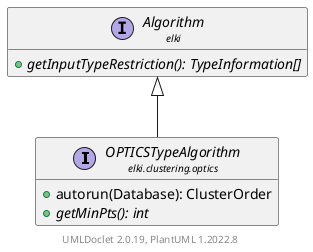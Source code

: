 @startuml
    remove .*\.(Instance|Par|Parameterizer|Factory)$
    set namespaceSeparator none
    hide empty fields
    hide empty methods

    interface "<size:14>OPTICSTypeAlgorithm\n<size:10>elki.clustering.optics" as elki.clustering.optics.OPTICSTypeAlgorithm [[OPTICSTypeAlgorithm.html]] {
        +autorun(Database): ClusterOrder
        {abstract} +getMinPts(): int
    }

    interface "<size:14>Algorithm\n<size:10>elki" as elki.Algorithm [[../../Algorithm.html]] {
        {abstract} +getInputTypeRestriction(): TypeInformation[]
    }

    elki.Algorithm <|-- elki.clustering.optics.OPTICSTypeAlgorithm

    center footer UMLDoclet 2.0.19, PlantUML 1.2022.8
@enduml
